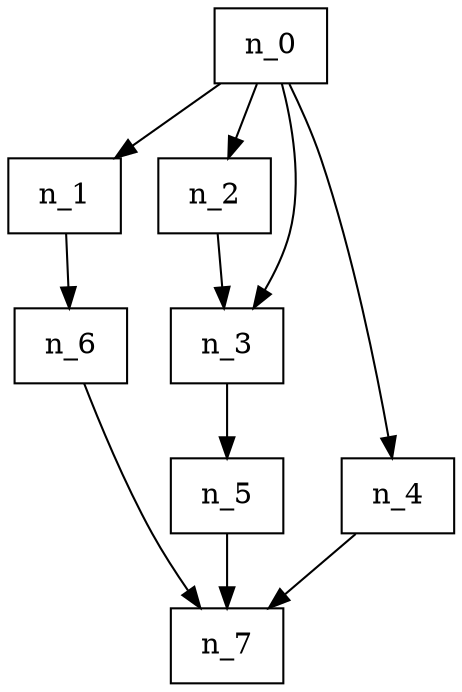 strict digraph "Task{n=8,e=0.20}" {
	graph [bb="0,0,217,324",
		cpathlen=130,
		deadline=130,
		period=124,
		workload=205
	];
	node [distance=0,
		factor=0,
		label="\N",
		marked=0,
		object=0,
		shape=rectangle,
		threads=0,
		visited=0,
		wcet=0,
		wcetone=0
	];
	n_0	 [distance=32,
		factor=0.470393,
		height=0.5,
		object=1,
		pos="126,306",
		texlbl="${d:32, n_0 = \langle o_1, c_1:32, c(1):32, F:0.47 \rangle}$",
		threads=1,
		wcet=32,
		wcetone=32,
		width=0.75];
	n_1	 [distance=58,
		factor=0.193343,
		height=0.5,
		object=2,
		pos="27,234",
		texlbl="${d:58, n_1 = \langle o_2, c_1:26, c(1):26, F:0.19 \rangle}$",
		threads=1,
		wcet=26,
		wcetone=26,
		width=0.75];
	n_0 -> n_1 [key="n_0 -> n_1",
	pos="e,51.974,252.16 101.02,287.83 88.707,278.88 73.689,267.96 60.406,258.3"];
n_2 [distance=64,
	factor=0.470393,
	height=0.5,
	object=1,
	pos="99,234",
	texlbl="${d:64, n_2 = \langle o_1, c_1:32, c(1):32, F:0.47 \rangle}$",
	threads=1,
	wcet=32,
	wcetone=32,
	width=0.75];
n_0 -> n_2 [key="n_0 -> n_2",
pos="e,105.9,252.41 119.19,287.83 116.24,279.96 112.71,270.57 109.44,261.85"];
n_3 [distance=81,
factor=0.333014,
height=0.5,
pos="108,162",
texlbl="${d:81, n_3 = \langle o_0, c_1:17, c(1):17, F:0.33 \rangle}$",
threads=1,
wcet=17,
wcetone=17,
width=0.75];
n_0 -> n_3 [key="n_0 -> n_3",
pos="e,119.75,180.18 131.28,287.84 135.81,269.5 140.77,240.45 135,216 132.83,206.81 128.84,197.4 124.59,189.06"];
n_4 [distance=49,
factor=0.333014,
height=0.5,
pos="190,162",
texlbl="${d:49, n_4 = \langle o_0, c_1:17, c(1):17, F:0.33 \rangle}$",
threads=1,
wcet=17,
wcetone=17,
width=0.75];
n_0 -> n_4 [key="n_0 -> n_4",
pos="e,181.96,180.09 134.11,287.76 145.12,262.98 164.9,218.47 177.74,189.59"];
n_6 [distance=90,
factor=0.470393,
height=0.5,
object=1,
pos="35,90",
texlbl="${d:90, n_6 = \langle o_1, c_1:32, c(1):32, F:0.47 \rangle}$",
threads=1,
wcet=32,
wcetone=32,
width=0.75];
n_1 -> n_6 [key="n_1 -> n_6",
pos="e,33.995,108.09 28.013,215.76 29.378,191.2 31.82,147.25 33.425,118.35"];
n_2 -> n_3 [key="n_2 -> n_3",
pos="e,105.7,180.41 101.27,215.83 102.23,208.13 103.38,198.97 104.45,190.42"];
n_5 [distance=98,
factor=0.333014,
height=0.5,
pos="108,90",
texlbl="${d:98, n_5 = \langle o_0, c_1:17, c(1):17, F:0.33 \rangle}$",
threads=1,
wcet=17,
wcetone=17,
width=0.75];
n_3 -> n_5 [key="n_3 -> n_5",
pos="e,108,108.41 108,143.83 108,136.13 108,126.97 108,118.42"];
n_7 [distance=130,
factor=0.470393,
height=0.5,
object=1,
pos="108,18",
texlbl="${d:130, n_7 = \langle o_1, c_1:32, c(1):32, F:0.47 \rangle}$",
threads=1,
wcet=32,
wcetone=32,
width=0.75];
n_4 -> n_7 [key="n_4 -> n_7",
pos="e,120.87,36.158 181.44,143.74 172.62,125.32 158.2,96.221 144,72 138.67,62.91 132.43,53.255 126.66,44.662"];
n_6 -> n_7 [key="n_6 -> n_7",
pos="e,89.585,36.163 53.421,71.831 62.153,63.219 72.732,52.785 82.242,43.405"];
n_5 -> n_7 [key="n_5 -> n_7",
pos="e,108,36.413 108,71.831 108,64.131 108,54.974 108,46.417"];
}
